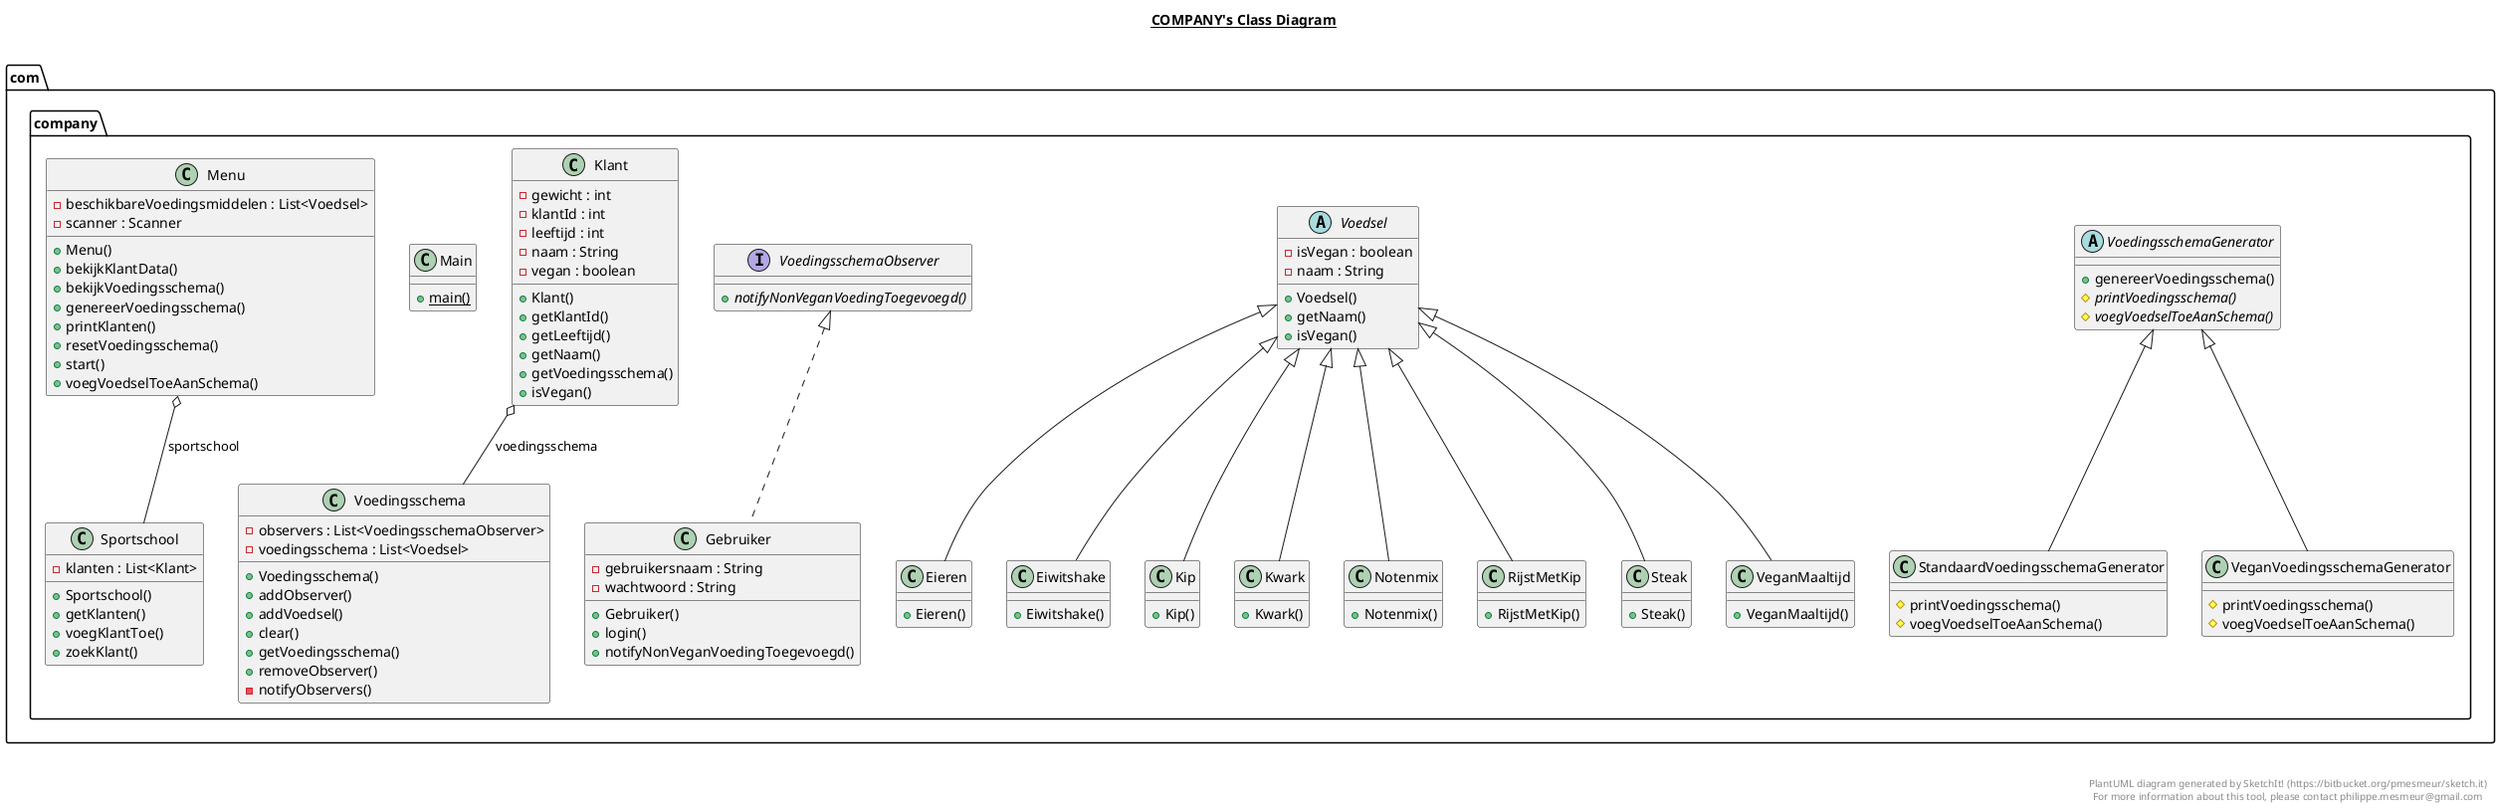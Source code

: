 @startuml

title __COMPANY's Class Diagram__\n

  namespace com.company {
    class com.company.Eieren {
        + Eieren()
    }
  }
  

  namespace com.company {
    class com.company.Eiwitshake {
        + Eiwitshake()
    }
  }
  

  namespace com.company {
    class com.company.Gebruiker {
        - gebruikersnaam : String
        - wachtwoord : String
        + Gebruiker()
        + login()
        + notifyNonVeganVoedingToegevoegd()
    }
  }
  

  namespace com.company {
    class com.company.Kip {
        + Kip()
    }
  }
  

  namespace com.company {
    class com.company.Klant {
        - gewicht : int
        - klantId : int
        - leeftijd : int
        - naam : String
        - vegan : boolean
        + Klant()
        + getKlantId()
        + getLeeftijd()
        + getNaam()
        + getVoedingsschema()
        + isVegan()
    }
  }
  

  namespace com.company {
    class com.company.Kwark {
        + Kwark()
    }
  }
  

  namespace com.company {
    class com.company.Main {
        {static} + main()
    }
  }
  

  namespace com.company {
    class com.company.Menu {
        - beschikbareVoedingsmiddelen : List<Voedsel>
        - scanner : Scanner
        + Menu()
        + bekijkKlantData()
        + bekijkVoedingsschema()
        + genereerVoedingsschema()
        + printKlanten()
        + resetVoedingsschema()
        + start()
        + voegVoedselToeAanSchema()
    }
  }
  

  namespace com.company {
    class com.company.Notenmix {
        + Notenmix()
    }
  }
  

  namespace com.company {
    class com.company.RijstMetKip {
        + RijstMetKip()
    }
  }
  

  namespace com.company {
    class com.company.Sportschool {
        - klanten : List<Klant>
        + Sportschool()
        + getKlanten()
        + voegKlantToe()
        + zoekKlant()
    }
  }
  

  namespace com.company {
    class com.company.StandaardVoedingsschemaGenerator {
        # printVoedingsschema()
        # voegVoedselToeAanSchema()
    }
  }
  

  namespace com.company {
    class com.company.Steak {
        + Steak()
    }
  }
  

  namespace com.company {
    class com.company.VeganMaaltijd {
        + VeganMaaltijd()
    }
  }
  

  namespace com.company {
    class com.company.VeganVoedingsschemaGenerator {
        # printVoedingsschema()
        # voegVoedselToeAanSchema()
    }
  }
  

  namespace com.company {
    class com.company.Voedingsschema {
        - observers : List<VoedingsschemaObserver>
        - voedingsschema : List<Voedsel>
        + Voedingsschema()
        + addObserver()
        + addVoedsel()
        + clear()
        + getVoedingsschema()
        + removeObserver()
        - notifyObservers()
    }
  }
  

  namespace com.company {
    abstract class com.company.VoedingsschemaGenerator {
        + genereerVoedingsschema()
        {abstract} # printVoedingsschema()
        {abstract} # voegVoedselToeAanSchema()
    }
  }
  

  namespace com.company {
    interface com.company.VoedingsschemaObserver {
        {abstract} + notifyNonVeganVoedingToegevoegd()
    }
  }
  

  namespace com.company {
    abstract class com.company.Voedsel {
        - isVegan : boolean
        - naam : String
        + Voedsel()
        + getNaam()
        + isVegan()
    }
  }
  

  com.company.Eieren -up-|> com.company.Voedsel
  com.company.Eiwitshake -up-|> com.company.Voedsel
  com.company.Gebruiker .up.|> com.company.VoedingsschemaObserver
  com.company.Kip -up-|> com.company.Voedsel
  com.company.Klant o-- com.company.Voedingsschema : voedingsschema
  com.company.Kwark -up-|> com.company.Voedsel
  com.company.Menu o-- com.company.Sportschool : sportschool
  com.company.Notenmix -up-|> com.company.Voedsel
  com.company.RijstMetKip -up-|> com.company.Voedsel
  com.company.StandaardVoedingsschemaGenerator -up-|> com.company.VoedingsschemaGenerator
  com.company.Steak -up-|> com.company.Voedsel
  com.company.VeganMaaltijd -up-|> com.company.Voedsel
  com.company.VeganVoedingsschemaGenerator -up-|> com.company.VoedingsschemaGenerator


right footer


PlantUML diagram generated by SketchIt! (https://bitbucket.org/pmesmeur/sketch.it)
For more information about this tool, please contact philippe.mesmeur@gmail.com
endfooter

@enduml

